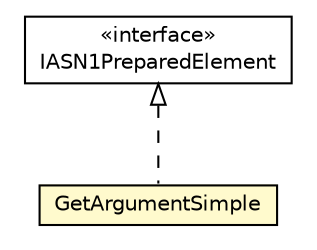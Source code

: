 #!/usr/local/bin/dot
#
# Class diagram 
# Generated by UMLGraph version R5_6-24-gf6e263 (http://www.umlgraph.org/)
#

digraph G {
	edge [fontname="Helvetica",fontsize=10,labelfontname="Helvetica",labelfontsize=10];
	node [fontname="Helvetica",fontsize=10,shape=plaintext];
	nodesep=0.25;
	ranksep=0.5;
	// org.universAAL.lddi.lib.ieeex73std.org.bn.coders.IASN1PreparedElement
	c171706 [label=<<table title="org.universAAL.lddi.lib.ieeex73std.org.bn.coders.IASN1PreparedElement" border="0" cellborder="1" cellspacing="0" cellpadding="2" port="p" href="../../org/bn/coders/IASN1PreparedElement.html">
		<tr><td><table border="0" cellspacing="0" cellpadding="1">
<tr><td align="center" balign="center"> &#171;interface&#187; </td></tr>
<tr><td align="center" balign="center"> IASN1PreparedElement </td></tr>
		</table></td></tr>
		</table>>, URL="../../org/bn/coders/IASN1PreparedElement.html", fontname="Helvetica", fontcolor="black", fontsize=10.0];
	// org.universAAL.lddi.lib.ieeex73std.x73.p20601.GetArgumentSimple
	c171789 [label=<<table title="org.universAAL.lddi.lib.ieeex73std.x73.p20601.GetArgumentSimple" border="0" cellborder="1" cellspacing="0" cellpadding="2" port="p" bgcolor="lemonChiffon" href="./GetArgumentSimple.html">
		<tr><td><table border="0" cellspacing="0" cellpadding="1">
<tr><td align="center" balign="center"> GetArgumentSimple </td></tr>
		</table></td></tr>
		</table>>, URL="./GetArgumentSimple.html", fontname="Helvetica", fontcolor="black", fontsize=10.0];
	//org.universAAL.lddi.lib.ieeex73std.x73.p20601.GetArgumentSimple implements org.universAAL.lddi.lib.ieeex73std.org.bn.coders.IASN1PreparedElement
	c171706:p -> c171789:p [dir=back,arrowtail=empty,style=dashed];
}

